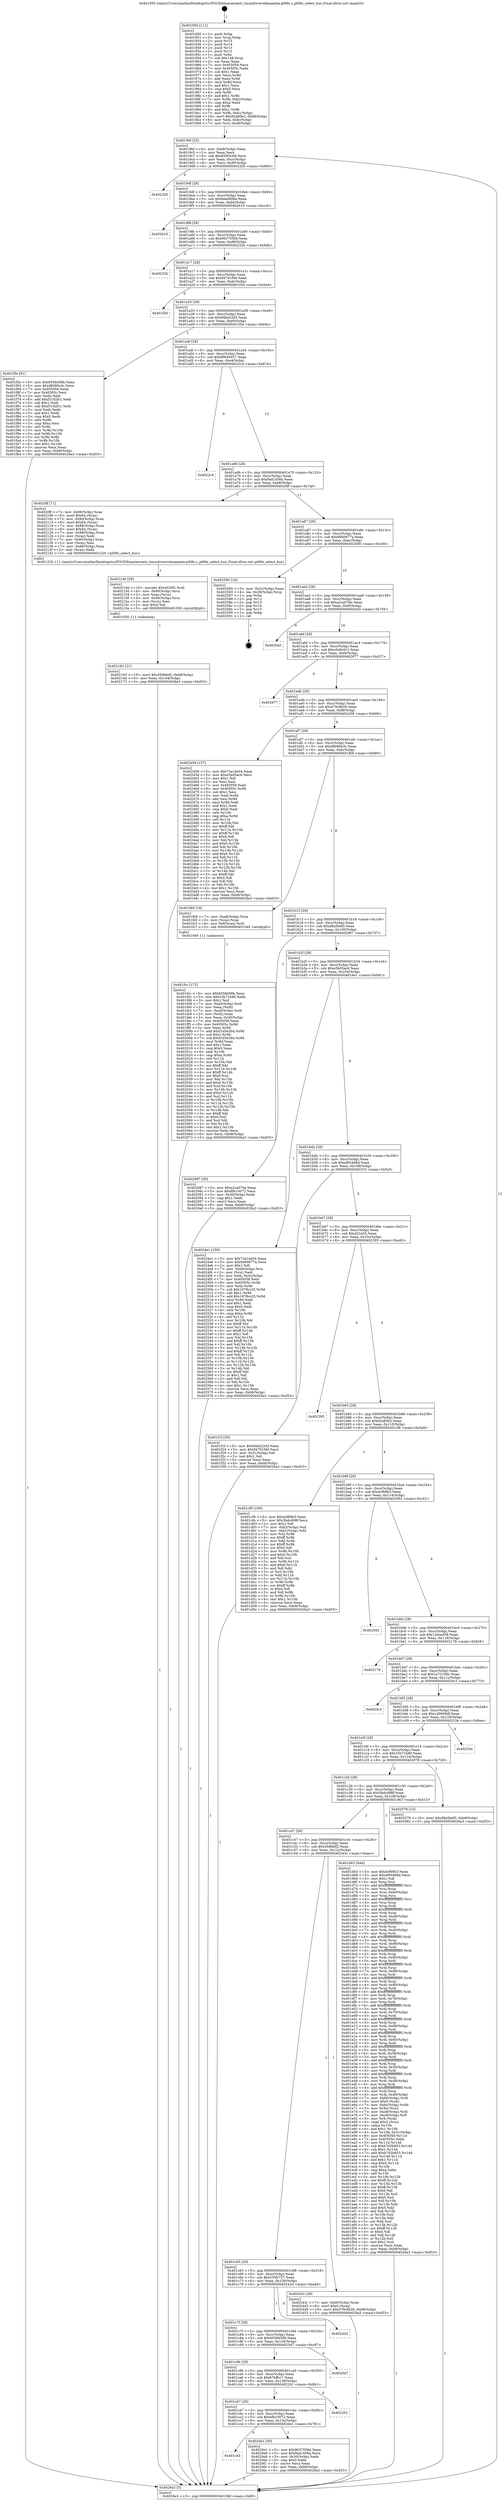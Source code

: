 digraph "0x401950" {
  label = "0x401950 (/mnt/c/Users/mathe/Desktop/tcc/POCII/binaries/extr_linuxdriversdmaamba-pl08x.c_pl08x_select_bus_Final-ollvm.out::main(0))"
  labelloc = "t"
  node[shape=record]

  Entry [label="",width=0.3,height=0.3,shape=circle,fillcolor=black,style=filled]
  "0x4019bf" [label="{
     0x4019bf [32]\l
     | [instrs]\l
     &nbsp;&nbsp;0x4019bf \<+6\>: mov -0xb8(%rbp),%eax\l
     &nbsp;&nbsp;0x4019c5 \<+2\>: mov %eax,%ecx\l
     &nbsp;&nbsp;0x4019c7 \<+6\>: sub $0x829f3c6d,%ecx\l
     &nbsp;&nbsp;0x4019cd \<+6\>: mov %eax,-0xcc(%rbp)\l
     &nbsp;&nbsp;0x4019d3 \<+6\>: mov %ecx,-0xd0(%rbp)\l
     &nbsp;&nbsp;0x4019d9 \<+6\>: je 00000000004022b5 \<main+0x965\>\l
  }"]
  "0x4022b5" [label="{
     0x4022b5\l
  }", style=dashed]
  "0x4019df" [label="{
     0x4019df [28]\l
     | [instrs]\l
     &nbsp;&nbsp;0x4019df \<+5\>: jmp 00000000004019e4 \<main+0x94\>\l
     &nbsp;&nbsp;0x4019e4 \<+6\>: mov -0xcc(%rbp),%eax\l
     &nbsp;&nbsp;0x4019ea \<+5\>: sub $0x8ae6608a,%eax\l
     &nbsp;&nbsp;0x4019ef \<+6\>: mov %eax,-0xd4(%rbp)\l
     &nbsp;&nbsp;0x4019f5 \<+6\>: je 0000000000402610 \<main+0xcc0\>\l
  }"]
  Exit [label="",width=0.3,height=0.3,shape=circle,fillcolor=black,style=filled,peripheries=2]
  "0x402610" [label="{
     0x402610\l
  }", style=dashed]
  "0x4019fb" [label="{
     0x4019fb [28]\l
     | [instrs]\l
     &nbsp;&nbsp;0x4019fb \<+5\>: jmp 0000000000401a00 \<main+0xb0\>\l
     &nbsp;&nbsp;0x401a00 \<+6\>: mov -0xcc(%rbp),%eax\l
     &nbsp;&nbsp;0x401a06 \<+5\>: sub $0x9037058d,%eax\l
     &nbsp;&nbsp;0x401a0b \<+6\>: mov %eax,-0xd8(%rbp)\l
     &nbsp;&nbsp;0x401a11 \<+6\>: je 000000000040232b \<main+0x9db\>\l
  }"]
  "0x402163" [label="{
     0x402163 [21]\l
     | [instrs]\l
     &nbsp;&nbsp;0x402163 \<+10\>: movl $0x45dfdef2,-0xb8(%rbp)\l
     &nbsp;&nbsp;0x40216d \<+6\>: mov %eax,-0x144(%rbp)\l
     &nbsp;&nbsp;0x402173 \<+5\>: jmp 00000000004026a3 \<main+0xd53\>\l
  }"]
  "0x40232b" [label="{
     0x40232b\l
  }", style=dashed]
  "0x401a17" [label="{
     0x401a17 [28]\l
     | [instrs]\l
     &nbsp;&nbsp;0x401a17 \<+5\>: jmp 0000000000401a1c \<main+0xcc\>\l
     &nbsp;&nbsp;0x401a1c \<+6\>: mov -0xcc(%rbp),%eax\l
     &nbsp;&nbsp;0x401a22 \<+5\>: sub $0x94761f46,%eax\l
     &nbsp;&nbsp;0x401a27 \<+6\>: mov %eax,-0xdc(%rbp)\l
     &nbsp;&nbsp;0x401a2d \<+6\>: je 0000000000401f3d \<main+0x5ed\>\l
  }"]
  "0x402146" [label="{
     0x402146 [29]\l
     | [instrs]\l
     &nbsp;&nbsp;0x402146 \<+10\>: movabs $0x4030f2,%rdi\l
     &nbsp;&nbsp;0x402150 \<+4\>: mov -0x80(%rbp),%rcx\l
     &nbsp;&nbsp;0x402154 \<+2\>: mov %eax,(%rcx)\l
     &nbsp;&nbsp;0x402156 \<+4\>: mov -0x80(%rbp),%rcx\l
     &nbsp;&nbsp;0x40215a \<+2\>: mov (%rcx),%esi\l
     &nbsp;&nbsp;0x40215c \<+2\>: mov $0x0,%al\l
     &nbsp;&nbsp;0x40215e \<+5\>: call 0000000000401030 \<printf@plt\>\l
     | [calls]\l
     &nbsp;&nbsp;0x401030 \{1\} (unknown)\l
  }"]
  "0x401f3d" [label="{
     0x401f3d\l
  }", style=dashed]
  "0x401a33" [label="{
     0x401a33 [28]\l
     | [instrs]\l
     &nbsp;&nbsp;0x401a33 \<+5\>: jmp 0000000000401a38 \<main+0xe8\>\l
     &nbsp;&nbsp;0x401a38 \<+6\>: mov -0xcc(%rbp),%eax\l
     &nbsp;&nbsp;0x401a3e \<+5\>: sub $0x94b422d3,%eax\l
     &nbsp;&nbsp;0x401a43 \<+6\>: mov %eax,-0xe0(%rbp)\l
     &nbsp;&nbsp;0x401a49 \<+6\>: je 0000000000401f5e \<main+0x60e\>\l
  }"]
  "0x401cd3" [label="{
     0x401cd3\l
  }", style=dashed]
  "0x401f5e" [label="{
     0x401f5e [91]\l
     | [instrs]\l
     &nbsp;&nbsp;0x401f5e \<+5\>: mov $0x6558d58b,%eax\l
     &nbsp;&nbsp;0x401f63 \<+5\>: mov $0xd8080e3c,%ecx\l
     &nbsp;&nbsp;0x401f68 \<+7\>: mov 0x405058,%edx\l
     &nbsp;&nbsp;0x401f6f \<+7\>: mov 0x40505c,%esi\l
     &nbsp;&nbsp;0x401f76 \<+2\>: mov %edx,%edi\l
     &nbsp;&nbsp;0x401f78 \<+6\>: add $0xf3182fc1,%edi\l
     &nbsp;&nbsp;0x401f7e \<+3\>: sub $0x1,%edi\l
     &nbsp;&nbsp;0x401f81 \<+6\>: sub $0xf3182fc1,%edi\l
     &nbsp;&nbsp;0x401f87 \<+3\>: imul %edi,%edx\l
     &nbsp;&nbsp;0x401f8a \<+3\>: and $0x1,%edx\l
     &nbsp;&nbsp;0x401f8d \<+3\>: cmp $0x0,%edx\l
     &nbsp;&nbsp;0x401f90 \<+4\>: sete %r8b\l
     &nbsp;&nbsp;0x401f94 \<+3\>: cmp $0xa,%esi\l
     &nbsp;&nbsp;0x401f97 \<+4\>: setl %r9b\l
     &nbsp;&nbsp;0x401f9b \<+3\>: mov %r8b,%r10b\l
     &nbsp;&nbsp;0x401f9e \<+3\>: and %r9b,%r10b\l
     &nbsp;&nbsp;0x401fa1 \<+3\>: xor %r9b,%r8b\l
     &nbsp;&nbsp;0x401fa4 \<+3\>: or %r8b,%r10b\l
     &nbsp;&nbsp;0x401fa7 \<+4\>: test $0x1,%r10b\l
     &nbsp;&nbsp;0x401fab \<+3\>: cmovne %ecx,%eax\l
     &nbsp;&nbsp;0x401fae \<+6\>: mov %eax,-0xb8(%rbp)\l
     &nbsp;&nbsp;0x401fb4 \<+5\>: jmp 00000000004026a3 \<main+0xd53\>\l
  }"]
  "0x401a4f" [label="{
     0x401a4f [28]\l
     | [instrs]\l
     &nbsp;&nbsp;0x401a4f \<+5\>: jmp 0000000000401a54 \<main+0x104\>\l
     &nbsp;&nbsp;0x401a54 \<+6\>: mov -0xcc(%rbp),%eax\l
     &nbsp;&nbsp;0x401a5a \<+5\>: sub $0x99846457,%eax\l
     &nbsp;&nbsp;0x401a5f \<+6\>: mov %eax,-0xe4(%rbp)\l
     &nbsp;&nbsp;0x401a65 \<+6\>: je 00000000004022c4 \<main+0x974\>\l
  }"]
  "0x4020e1" [label="{
     0x4020e1 [30]\l
     | [instrs]\l
     &nbsp;&nbsp;0x4020e1 \<+5\>: mov $0x9037058d,%eax\l
     &nbsp;&nbsp;0x4020e6 \<+5\>: mov $0x9ad1456a,%ecx\l
     &nbsp;&nbsp;0x4020eb \<+3\>: mov -0x30(%rbp),%edx\l
     &nbsp;&nbsp;0x4020ee \<+3\>: cmp $0x0,%edx\l
     &nbsp;&nbsp;0x4020f1 \<+3\>: cmove %ecx,%eax\l
     &nbsp;&nbsp;0x4020f4 \<+6\>: mov %eax,-0xb8(%rbp)\l
     &nbsp;&nbsp;0x4020fa \<+5\>: jmp 00000000004026a3 \<main+0xd53\>\l
  }"]
  "0x4022c4" [label="{
     0x4022c4\l
  }", style=dashed]
  "0x401a6b" [label="{
     0x401a6b [28]\l
     | [instrs]\l
     &nbsp;&nbsp;0x401a6b \<+5\>: jmp 0000000000401a70 \<main+0x120\>\l
     &nbsp;&nbsp;0x401a70 \<+6\>: mov -0xcc(%rbp),%eax\l
     &nbsp;&nbsp;0x401a76 \<+5\>: sub $0x9ad1456a,%eax\l
     &nbsp;&nbsp;0x401a7b \<+6\>: mov %eax,-0xe8(%rbp)\l
     &nbsp;&nbsp;0x401a81 \<+6\>: je 00000000004020ff \<main+0x7af\>\l
  }"]
  "0x401cb7" [label="{
     0x401cb7 [28]\l
     | [instrs]\l
     &nbsp;&nbsp;0x401cb7 \<+5\>: jmp 0000000000401cbc \<main+0x36c\>\l
     &nbsp;&nbsp;0x401cbc \<+6\>: mov -0xcc(%rbp),%eax\l
     &nbsp;&nbsp;0x401cc2 \<+5\>: sub $0x6fb10072,%eax\l
     &nbsp;&nbsp;0x401cc7 \<+6\>: mov %eax,-0x13c(%rbp)\l
     &nbsp;&nbsp;0x401ccd \<+6\>: je 00000000004020e1 \<main+0x791\>\l
  }"]
  "0x4020ff" [label="{
     0x4020ff [71]\l
     | [instrs]\l
     &nbsp;&nbsp;0x4020ff \<+7\>: mov -0x98(%rbp),%rax\l
     &nbsp;&nbsp;0x402106 \<+6\>: movl $0x64,(%rax)\l
     &nbsp;&nbsp;0x40210c \<+7\>: mov -0x90(%rbp),%rax\l
     &nbsp;&nbsp;0x402113 \<+6\>: movl $0x64,(%rax)\l
     &nbsp;&nbsp;0x402119 \<+7\>: mov -0x88(%rbp),%rax\l
     &nbsp;&nbsp;0x402120 \<+6\>: movl $0x64,(%rax)\l
     &nbsp;&nbsp;0x402126 \<+7\>: mov -0x98(%rbp),%rax\l
     &nbsp;&nbsp;0x40212d \<+2\>: mov (%rax),%edi\l
     &nbsp;&nbsp;0x40212f \<+7\>: mov -0x90(%rbp),%rax\l
     &nbsp;&nbsp;0x402136 \<+2\>: mov (%rax),%esi\l
     &nbsp;&nbsp;0x402138 \<+7\>: mov -0x88(%rbp),%rax\l
     &nbsp;&nbsp;0x40213f \<+2\>: mov (%rax),%edx\l
     &nbsp;&nbsp;0x402141 \<+5\>: call 0000000000401220 \<pl08x_select_bus\>\l
     | [calls]\l
     &nbsp;&nbsp;0x401220 \{1\} (/mnt/c/Users/mathe/Desktop/tcc/POCII/binaries/extr_linuxdriversdmaamba-pl08x.c_pl08x_select_bus_Final-ollvm.out::pl08x_select_bus)\l
  }"]
  "0x401a87" [label="{
     0x401a87 [28]\l
     | [instrs]\l
     &nbsp;&nbsp;0x401a87 \<+5\>: jmp 0000000000401a8c \<main+0x13c\>\l
     &nbsp;&nbsp;0x401a8c \<+6\>: mov -0xcc(%rbp),%eax\l
     &nbsp;&nbsp;0x401a92 \<+5\>: sub $0x9d60677a,%eax\l
     &nbsp;&nbsp;0x401a97 \<+6\>: mov %eax,-0xec(%rbp)\l
     &nbsp;&nbsp;0x401a9d \<+6\>: je 0000000000402580 \<main+0xc30\>\l
  }"]
  "0x402201" [label="{
     0x402201\l
  }", style=dashed]
  "0x402580" [label="{
     0x402580 [18]\l
     | [instrs]\l
     &nbsp;&nbsp;0x402580 \<+3\>: mov -0x2c(%rbp),%eax\l
     &nbsp;&nbsp;0x402583 \<+4\>: lea -0x28(%rbp),%rsp\l
     &nbsp;&nbsp;0x402587 \<+1\>: pop %rbx\l
     &nbsp;&nbsp;0x402588 \<+2\>: pop %r12\l
     &nbsp;&nbsp;0x40258a \<+2\>: pop %r13\l
     &nbsp;&nbsp;0x40258c \<+2\>: pop %r14\l
     &nbsp;&nbsp;0x40258e \<+2\>: pop %r15\l
     &nbsp;&nbsp;0x402590 \<+1\>: pop %rbp\l
     &nbsp;&nbsp;0x402591 \<+1\>: ret\l
  }"]
  "0x401aa3" [label="{
     0x401aa3 [28]\l
     | [instrs]\l
     &nbsp;&nbsp;0x401aa3 \<+5\>: jmp 0000000000401aa8 \<main+0x158\>\l
     &nbsp;&nbsp;0x401aa8 \<+6\>: mov -0xcc(%rbp),%eax\l
     &nbsp;&nbsp;0x401aae \<+5\>: sub $0xa2ca076e,%eax\l
     &nbsp;&nbsp;0x401ab3 \<+6\>: mov %eax,-0xf0(%rbp)\l
     &nbsp;&nbsp;0x401ab9 \<+6\>: je 00000000004020a5 \<main+0x755\>\l
  }"]
  "0x401c9b" [label="{
     0x401c9b [28]\l
     | [instrs]\l
     &nbsp;&nbsp;0x401c9b \<+5\>: jmp 0000000000401ca0 \<main+0x350\>\l
     &nbsp;&nbsp;0x401ca0 \<+6\>: mov -0xcc(%rbp),%eax\l
     &nbsp;&nbsp;0x401ca6 \<+5\>: sub $0x67bffcc7,%eax\l
     &nbsp;&nbsp;0x401cab \<+6\>: mov %eax,-0x138(%rbp)\l
     &nbsp;&nbsp;0x401cb1 \<+6\>: je 0000000000402201 \<main+0x8b1\>\l
  }"]
  "0x4020a5" [label="{
     0x4020a5\l
  }", style=dashed]
  "0x401abf" [label="{
     0x401abf [28]\l
     | [instrs]\l
     &nbsp;&nbsp;0x401abf \<+5\>: jmp 0000000000401ac4 \<main+0x174\>\l
     &nbsp;&nbsp;0x401ac4 \<+6\>: mov -0xcc(%rbp),%eax\l
     &nbsp;&nbsp;0x401aca \<+5\>: sub $0xc0a9c0c1,%eax\l
     &nbsp;&nbsp;0x401acf \<+6\>: mov %eax,-0xf4(%rbp)\l
     &nbsp;&nbsp;0x401ad5 \<+6\>: je 0000000000402677 \<main+0xd27\>\l
  }"]
  "0x4025d7" [label="{
     0x4025d7\l
  }", style=dashed]
  "0x402677" [label="{
     0x402677\l
  }", style=dashed]
  "0x401adb" [label="{
     0x401adb [28]\l
     | [instrs]\l
     &nbsp;&nbsp;0x401adb \<+5\>: jmp 0000000000401ae0 \<main+0x190\>\l
     &nbsp;&nbsp;0x401ae0 \<+6\>: mov -0xcc(%rbp),%eax\l
     &nbsp;&nbsp;0x401ae6 \<+5\>: sub $0xd79c8b26,%eax\l
     &nbsp;&nbsp;0x401aeb \<+6\>: mov %eax,-0xf8(%rbp)\l
     &nbsp;&nbsp;0x401af1 \<+6\>: je 0000000000402458 \<main+0xb08\>\l
  }"]
  "0x401c7f" [label="{
     0x401c7f [28]\l
     | [instrs]\l
     &nbsp;&nbsp;0x401c7f \<+5\>: jmp 0000000000401c84 \<main+0x334\>\l
     &nbsp;&nbsp;0x401c84 \<+6\>: mov -0xcc(%rbp),%eax\l
     &nbsp;&nbsp;0x401c8a \<+5\>: sub $0x6558d58b,%eax\l
     &nbsp;&nbsp;0x401c8f \<+6\>: mov %eax,-0x134(%rbp)\l
     &nbsp;&nbsp;0x401c95 \<+6\>: je 00000000004025d7 \<main+0xc87\>\l
  }"]
  "0x402458" [label="{
     0x402458 [137]\l
     | [instrs]\l
     &nbsp;&nbsp;0x402458 \<+5\>: mov $0x73a1de54,%eax\l
     &nbsp;&nbsp;0x40245d \<+5\>: mov $0xe5b05ac6,%ecx\l
     &nbsp;&nbsp;0x402462 \<+2\>: mov $0x1,%dl\l
     &nbsp;&nbsp;0x402464 \<+2\>: xor %esi,%esi\l
     &nbsp;&nbsp;0x402466 \<+7\>: mov 0x405058,%edi\l
     &nbsp;&nbsp;0x40246d \<+8\>: mov 0x40505c,%r8d\l
     &nbsp;&nbsp;0x402475 \<+3\>: sub $0x1,%esi\l
     &nbsp;&nbsp;0x402478 \<+3\>: mov %edi,%r9d\l
     &nbsp;&nbsp;0x40247b \<+3\>: add %esi,%r9d\l
     &nbsp;&nbsp;0x40247e \<+4\>: imul %r9d,%edi\l
     &nbsp;&nbsp;0x402482 \<+3\>: and $0x1,%edi\l
     &nbsp;&nbsp;0x402485 \<+3\>: cmp $0x0,%edi\l
     &nbsp;&nbsp;0x402488 \<+4\>: sete %r10b\l
     &nbsp;&nbsp;0x40248c \<+4\>: cmp $0xa,%r8d\l
     &nbsp;&nbsp;0x402490 \<+4\>: setl %r11b\l
     &nbsp;&nbsp;0x402494 \<+3\>: mov %r10b,%bl\l
     &nbsp;&nbsp;0x402497 \<+3\>: xor $0xff,%bl\l
     &nbsp;&nbsp;0x40249a \<+3\>: mov %r11b,%r14b\l
     &nbsp;&nbsp;0x40249d \<+4\>: xor $0xff,%r14b\l
     &nbsp;&nbsp;0x4024a1 \<+3\>: xor $0x0,%dl\l
     &nbsp;&nbsp;0x4024a4 \<+3\>: mov %bl,%r15b\l
     &nbsp;&nbsp;0x4024a7 \<+4\>: and $0x0,%r15b\l
     &nbsp;&nbsp;0x4024ab \<+3\>: and %dl,%r10b\l
     &nbsp;&nbsp;0x4024ae \<+3\>: mov %r14b,%r12b\l
     &nbsp;&nbsp;0x4024b1 \<+4\>: and $0x0,%r12b\l
     &nbsp;&nbsp;0x4024b5 \<+3\>: and %dl,%r11b\l
     &nbsp;&nbsp;0x4024b8 \<+3\>: or %r10b,%r15b\l
     &nbsp;&nbsp;0x4024bb \<+3\>: or %r11b,%r12b\l
     &nbsp;&nbsp;0x4024be \<+3\>: xor %r12b,%r15b\l
     &nbsp;&nbsp;0x4024c1 \<+3\>: or %r14b,%bl\l
     &nbsp;&nbsp;0x4024c4 \<+3\>: xor $0xff,%bl\l
     &nbsp;&nbsp;0x4024c7 \<+3\>: or $0x0,%dl\l
     &nbsp;&nbsp;0x4024ca \<+2\>: and %dl,%bl\l
     &nbsp;&nbsp;0x4024cc \<+3\>: or %bl,%r15b\l
     &nbsp;&nbsp;0x4024cf \<+4\>: test $0x1,%r15b\l
     &nbsp;&nbsp;0x4024d3 \<+3\>: cmovne %ecx,%eax\l
     &nbsp;&nbsp;0x4024d6 \<+6\>: mov %eax,-0xb8(%rbp)\l
     &nbsp;&nbsp;0x4024dc \<+5\>: jmp 00000000004026a3 \<main+0xd53\>\l
  }"]
  "0x401af7" [label="{
     0x401af7 [28]\l
     | [instrs]\l
     &nbsp;&nbsp;0x401af7 \<+5\>: jmp 0000000000401afc \<main+0x1ac\>\l
     &nbsp;&nbsp;0x401afc \<+6\>: mov -0xcc(%rbp),%eax\l
     &nbsp;&nbsp;0x401b02 \<+5\>: sub $0xd8080e3c,%eax\l
     &nbsp;&nbsp;0x401b07 \<+6\>: mov %eax,-0xfc(%rbp)\l
     &nbsp;&nbsp;0x401b0d \<+6\>: je 0000000000401fb9 \<main+0x669\>\l
  }"]
  "0x40242d" [label="{
     0x40242d\l
  }", style=dashed]
  "0x401fb9" [label="{
     0x401fb9 [19]\l
     | [instrs]\l
     &nbsp;&nbsp;0x401fb9 \<+7\>: mov -0xa8(%rbp),%rax\l
     &nbsp;&nbsp;0x401fc0 \<+3\>: mov (%rax),%rax\l
     &nbsp;&nbsp;0x401fc3 \<+4\>: mov 0x8(%rax),%rdi\l
     &nbsp;&nbsp;0x401fc7 \<+5\>: call 0000000000401040 \<atoi@plt\>\l
     | [calls]\l
     &nbsp;&nbsp;0x401040 \{1\} (unknown)\l
  }"]
  "0x401b13" [label="{
     0x401b13 [28]\l
     | [instrs]\l
     &nbsp;&nbsp;0x401b13 \<+5\>: jmp 0000000000401b18 \<main+0x1c8\>\l
     &nbsp;&nbsp;0x401b18 \<+6\>: mov -0xcc(%rbp),%eax\l
     &nbsp;&nbsp;0x401b1e \<+5\>: sub $0xd8a5bef3,%eax\l
     &nbsp;&nbsp;0x401b23 \<+6\>: mov %eax,-0x100(%rbp)\l
     &nbsp;&nbsp;0x401b29 \<+6\>: je 0000000000402087 \<main+0x737\>\l
  }"]
  "0x401c63" [label="{
     0x401c63 [28]\l
     | [instrs]\l
     &nbsp;&nbsp;0x401c63 \<+5\>: jmp 0000000000401c68 \<main+0x318\>\l
     &nbsp;&nbsp;0x401c68 \<+6\>: mov -0xcc(%rbp),%eax\l
     &nbsp;&nbsp;0x401c6e \<+5\>: sub $0x535fc727,%eax\l
     &nbsp;&nbsp;0x401c73 \<+6\>: mov %eax,-0x130(%rbp)\l
     &nbsp;&nbsp;0x401c79 \<+6\>: je 000000000040242d \<main+0xadd\>\l
  }"]
  "0x402087" [label="{
     0x402087 [30]\l
     | [instrs]\l
     &nbsp;&nbsp;0x402087 \<+5\>: mov $0xa2ca076e,%eax\l
     &nbsp;&nbsp;0x40208c \<+5\>: mov $0x6fb10072,%ecx\l
     &nbsp;&nbsp;0x402091 \<+3\>: mov -0x30(%rbp),%edx\l
     &nbsp;&nbsp;0x402094 \<+3\>: cmp $0x1,%edx\l
     &nbsp;&nbsp;0x402097 \<+3\>: cmovl %ecx,%eax\l
     &nbsp;&nbsp;0x40209a \<+6\>: mov %eax,-0xb8(%rbp)\l
     &nbsp;&nbsp;0x4020a0 \<+5\>: jmp 00000000004026a3 \<main+0xd53\>\l
  }"]
  "0x401b2f" [label="{
     0x401b2f [28]\l
     | [instrs]\l
     &nbsp;&nbsp;0x401b2f \<+5\>: jmp 0000000000401b34 \<main+0x1e4\>\l
     &nbsp;&nbsp;0x401b34 \<+6\>: mov -0xcc(%rbp),%eax\l
     &nbsp;&nbsp;0x401b3a \<+5\>: sub $0xe5b05ac6,%eax\l
     &nbsp;&nbsp;0x401b3f \<+6\>: mov %eax,-0x104(%rbp)\l
     &nbsp;&nbsp;0x401b45 \<+6\>: je 00000000004024e1 \<main+0xb91\>\l
  }"]
  "0x40243c" [label="{
     0x40243c [28]\l
     | [instrs]\l
     &nbsp;&nbsp;0x40243c \<+7\>: mov -0xb0(%rbp),%rax\l
     &nbsp;&nbsp;0x402443 \<+6\>: movl $0x0,(%rax)\l
     &nbsp;&nbsp;0x402449 \<+10\>: movl $0xd79c8b26,-0xb8(%rbp)\l
     &nbsp;&nbsp;0x402453 \<+5\>: jmp 00000000004026a3 \<main+0xd53\>\l
  }"]
  "0x4024e1" [label="{
     0x4024e1 [159]\l
     | [instrs]\l
     &nbsp;&nbsp;0x4024e1 \<+5\>: mov $0x73a1de54,%eax\l
     &nbsp;&nbsp;0x4024e6 \<+5\>: mov $0x9d60677a,%ecx\l
     &nbsp;&nbsp;0x4024eb \<+2\>: mov $0x1,%dl\l
     &nbsp;&nbsp;0x4024ed \<+7\>: mov -0xb0(%rbp),%rsi\l
     &nbsp;&nbsp;0x4024f4 \<+2\>: mov (%rsi),%edi\l
     &nbsp;&nbsp;0x4024f6 \<+3\>: mov %edi,-0x2c(%rbp)\l
     &nbsp;&nbsp;0x4024f9 \<+7\>: mov 0x405058,%edi\l
     &nbsp;&nbsp;0x402500 \<+8\>: mov 0x40505c,%r8d\l
     &nbsp;&nbsp;0x402508 \<+3\>: mov %edi,%r9d\l
     &nbsp;&nbsp;0x40250b \<+7\>: sub $0x1978cc25,%r9d\l
     &nbsp;&nbsp;0x402512 \<+4\>: sub $0x1,%r9d\l
     &nbsp;&nbsp;0x402516 \<+7\>: add $0x1978cc25,%r9d\l
     &nbsp;&nbsp;0x40251d \<+4\>: imul %r9d,%edi\l
     &nbsp;&nbsp;0x402521 \<+3\>: and $0x1,%edi\l
     &nbsp;&nbsp;0x402524 \<+3\>: cmp $0x0,%edi\l
     &nbsp;&nbsp;0x402527 \<+4\>: sete %r10b\l
     &nbsp;&nbsp;0x40252b \<+4\>: cmp $0xa,%r8d\l
     &nbsp;&nbsp;0x40252f \<+4\>: setl %r11b\l
     &nbsp;&nbsp;0x402533 \<+3\>: mov %r10b,%bl\l
     &nbsp;&nbsp;0x402536 \<+3\>: xor $0xff,%bl\l
     &nbsp;&nbsp;0x402539 \<+3\>: mov %r11b,%r14b\l
     &nbsp;&nbsp;0x40253c \<+4\>: xor $0xff,%r14b\l
     &nbsp;&nbsp;0x402540 \<+3\>: xor $0x1,%dl\l
     &nbsp;&nbsp;0x402543 \<+3\>: mov %bl,%r15b\l
     &nbsp;&nbsp;0x402546 \<+4\>: and $0xff,%r15b\l
     &nbsp;&nbsp;0x40254a \<+3\>: and %dl,%r10b\l
     &nbsp;&nbsp;0x40254d \<+3\>: mov %r14b,%r12b\l
     &nbsp;&nbsp;0x402550 \<+4\>: and $0xff,%r12b\l
     &nbsp;&nbsp;0x402554 \<+3\>: and %dl,%r11b\l
     &nbsp;&nbsp;0x402557 \<+3\>: or %r10b,%r15b\l
     &nbsp;&nbsp;0x40255a \<+3\>: or %r11b,%r12b\l
     &nbsp;&nbsp;0x40255d \<+3\>: xor %r12b,%r15b\l
     &nbsp;&nbsp;0x402560 \<+3\>: or %r14b,%bl\l
     &nbsp;&nbsp;0x402563 \<+3\>: xor $0xff,%bl\l
     &nbsp;&nbsp;0x402566 \<+3\>: or $0x1,%dl\l
     &nbsp;&nbsp;0x402569 \<+2\>: and %dl,%bl\l
     &nbsp;&nbsp;0x40256b \<+3\>: or %bl,%r15b\l
     &nbsp;&nbsp;0x40256e \<+4\>: test $0x1,%r15b\l
     &nbsp;&nbsp;0x402572 \<+3\>: cmovne %ecx,%eax\l
     &nbsp;&nbsp;0x402575 \<+6\>: mov %eax,-0xb8(%rbp)\l
     &nbsp;&nbsp;0x40257b \<+5\>: jmp 00000000004026a3 \<main+0xd53\>\l
  }"]
  "0x401b4b" [label="{
     0x401b4b [28]\l
     | [instrs]\l
     &nbsp;&nbsp;0x401b4b \<+5\>: jmp 0000000000401b50 \<main+0x200\>\l
     &nbsp;&nbsp;0x401b50 \<+6\>: mov -0xcc(%rbp),%eax\l
     &nbsp;&nbsp;0x401b56 \<+5\>: sub $0xef00468d,%eax\l
     &nbsp;&nbsp;0x401b5b \<+6\>: mov %eax,-0x108(%rbp)\l
     &nbsp;&nbsp;0x401b61 \<+6\>: je 0000000000401f1f \<main+0x5cf\>\l
  }"]
  "0x401fcc" [label="{
     0x401fcc [172]\l
     | [instrs]\l
     &nbsp;&nbsp;0x401fcc \<+5\>: mov $0x6558d58b,%ecx\l
     &nbsp;&nbsp;0x401fd1 \<+5\>: mov $0x33b71b90,%edx\l
     &nbsp;&nbsp;0x401fd6 \<+3\>: mov $0x1,%sil\l
     &nbsp;&nbsp;0x401fd9 \<+7\>: mov -0xa0(%rbp),%rdi\l
     &nbsp;&nbsp;0x401fe0 \<+2\>: mov %eax,(%rdi)\l
     &nbsp;&nbsp;0x401fe2 \<+7\>: mov -0xa0(%rbp),%rdi\l
     &nbsp;&nbsp;0x401fe9 \<+2\>: mov (%rdi),%eax\l
     &nbsp;&nbsp;0x401feb \<+3\>: mov %eax,-0x30(%rbp)\l
     &nbsp;&nbsp;0x401fee \<+7\>: mov 0x405058,%eax\l
     &nbsp;&nbsp;0x401ff5 \<+8\>: mov 0x40505c,%r8d\l
     &nbsp;&nbsp;0x401ffd \<+3\>: mov %eax,%r9d\l
     &nbsp;&nbsp;0x402000 \<+7\>: add $0xf1d5e26d,%r9d\l
     &nbsp;&nbsp;0x402007 \<+4\>: sub $0x1,%r9d\l
     &nbsp;&nbsp;0x40200b \<+7\>: sub $0xf1d5e26d,%r9d\l
     &nbsp;&nbsp;0x402012 \<+4\>: imul %r9d,%eax\l
     &nbsp;&nbsp;0x402016 \<+3\>: and $0x1,%eax\l
     &nbsp;&nbsp;0x402019 \<+3\>: cmp $0x0,%eax\l
     &nbsp;&nbsp;0x40201c \<+4\>: sete %r10b\l
     &nbsp;&nbsp;0x402020 \<+4\>: cmp $0xa,%r8d\l
     &nbsp;&nbsp;0x402024 \<+4\>: setl %r11b\l
     &nbsp;&nbsp;0x402028 \<+3\>: mov %r10b,%bl\l
     &nbsp;&nbsp;0x40202b \<+3\>: xor $0xff,%bl\l
     &nbsp;&nbsp;0x40202e \<+3\>: mov %r11b,%r14b\l
     &nbsp;&nbsp;0x402031 \<+4\>: xor $0xff,%r14b\l
     &nbsp;&nbsp;0x402035 \<+4\>: xor $0x0,%sil\l
     &nbsp;&nbsp;0x402039 \<+3\>: mov %bl,%r15b\l
     &nbsp;&nbsp;0x40203c \<+4\>: and $0x0,%r15b\l
     &nbsp;&nbsp;0x402040 \<+3\>: and %sil,%r10b\l
     &nbsp;&nbsp;0x402043 \<+3\>: mov %r14b,%r12b\l
     &nbsp;&nbsp;0x402046 \<+4\>: and $0x0,%r12b\l
     &nbsp;&nbsp;0x40204a \<+3\>: and %sil,%r11b\l
     &nbsp;&nbsp;0x40204d \<+3\>: or %r10b,%r15b\l
     &nbsp;&nbsp;0x402050 \<+3\>: or %r11b,%r12b\l
     &nbsp;&nbsp;0x402053 \<+3\>: xor %r12b,%r15b\l
     &nbsp;&nbsp;0x402056 \<+3\>: or %r14b,%bl\l
     &nbsp;&nbsp;0x402059 \<+3\>: xor $0xff,%bl\l
     &nbsp;&nbsp;0x40205c \<+4\>: or $0x0,%sil\l
     &nbsp;&nbsp;0x402060 \<+3\>: and %sil,%bl\l
     &nbsp;&nbsp;0x402063 \<+3\>: or %bl,%r15b\l
     &nbsp;&nbsp;0x402066 \<+4\>: test $0x1,%r15b\l
     &nbsp;&nbsp;0x40206a \<+3\>: cmovne %edx,%ecx\l
     &nbsp;&nbsp;0x40206d \<+6\>: mov %ecx,-0xb8(%rbp)\l
     &nbsp;&nbsp;0x402073 \<+5\>: jmp 00000000004026a3 \<main+0xd53\>\l
  }"]
  "0x401f1f" [label="{
     0x401f1f [30]\l
     | [instrs]\l
     &nbsp;&nbsp;0x401f1f \<+5\>: mov $0x94b422d3,%eax\l
     &nbsp;&nbsp;0x401f24 \<+5\>: mov $0x94761f46,%ecx\l
     &nbsp;&nbsp;0x401f29 \<+3\>: mov -0x31(%rbp),%dl\l
     &nbsp;&nbsp;0x401f2c \<+3\>: test $0x1,%dl\l
     &nbsp;&nbsp;0x401f2f \<+3\>: cmovne %ecx,%eax\l
     &nbsp;&nbsp;0x401f32 \<+6\>: mov %eax,-0xb8(%rbp)\l
     &nbsp;&nbsp;0x401f38 \<+5\>: jmp 00000000004026a3 \<main+0xd53\>\l
  }"]
  "0x401b67" [label="{
     0x401b67 [28]\l
     | [instrs]\l
     &nbsp;&nbsp;0x401b67 \<+5\>: jmp 0000000000401b6c \<main+0x21c\>\l
     &nbsp;&nbsp;0x401b6c \<+6\>: mov -0xcc(%rbp),%eax\l
     &nbsp;&nbsp;0x401b72 \<+5\>: sub $0x422a52,%eax\l
     &nbsp;&nbsp;0x401b77 \<+6\>: mov %eax,-0x10c(%rbp)\l
     &nbsp;&nbsp;0x401b7d \<+6\>: je 0000000000402395 \<main+0xa45\>\l
  }"]
  "0x401c47" [label="{
     0x401c47 [28]\l
     | [instrs]\l
     &nbsp;&nbsp;0x401c47 \<+5\>: jmp 0000000000401c4c \<main+0x2fc\>\l
     &nbsp;&nbsp;0x401c4c \<+6\>: mov -0xcc(%rbp),%eax\l
     &nbsp;&nbsp;0x401c52 \<+5\>: sub $0x45dfdef2,%eax\l
     &nbsp;&nbsp;0x401c57 \<+6\>: mov %eax,-0x12c(%rbp)\l
     &nbsp;&nbsp;0x401c5d \<+6\>: je 000000000040243c \<main+0xaec\>\l
  }"]
  "0x402395" [label="{
     0x402395\l
  }", style=dashed]
  "0x401b83" [label="{
     0x401b83 [28]\l
     | [instrs]\l
     &nbsp;&nbsp;0x401b83 \<+5\>: jmp 0000000000401b88 \<main+0x238\>\l
     &nbsp;&nbsp;0x401b88 \<+6\>: mov -0xcc(%rbp),%eax\l
     &nbsp;&nbsp;0x401b8e \<+5\>: sub $0x92a85b2,%eax\l
     &nbsp;&nbsp;0x401b93 \<+6\>: mov %eax,-0x110(%rbp)\l
     &nbsp;&nbsp;0x401b99 \<+6\>: je 0000000000401cf9 \<main+0x3a9\>\l
  }"]
  "0x401d63" [label="{
     0x401d63 [444]\l
     | [instrs]\l
     &nbsp;&nbsp;0x401d63 \<+5\>: mov $0xdcf69b3,%eax\l
     &nbsp;&nbsp;0x401d68 \<+5\>: mov $0xef00468d,%ecx\l
     &nbsp;&nbsp;0x401d6d \<+2\>: mov $0x1,%dl\l
     &nbsp;&nbsp;0x401d6f \<+3\>: mov %rsp,%rsi\l
     &nbsp;&nbsp;0x401d72 \<+4\>: add $0xfffffffffffffff0,%rsi\l
     &nbsp;&nbsp;0x401d76 \<+3\>: mov %rsi,%rsp\l
     &nbsp;&nbsp;0x401d79 \<+7\>: mov %rsi,-0xb0(%rbp)\l
     &nbsp;&nbsp;0x401d80 \<+3\>: mov %rsp,%rsi\l
     &nbsp;&nbsp;0x401d83 \<+4\>: add $0xfffffffffffffff0,%rsi\l
     &nbsp;&nbsp;0x401d87 \<+3\>: mov %rsi,%rsp\l
     &nbsp;&nbsp;0x401d8a \<+3\>: mov %rsp,%rdi\l
     &nbsp;&nbsp;0x401d8d \<+4\>: add $0xfffffffffffffff0,%rdi\l
     &nbsp;&nbsp;0x401d91 \<+3\>: mov %rdi,%rsp\l
     &nbsp;&nbsp;0x401d94 \<+7\>: mov %rdi,-0xa8(%rbp)\l
     &nbsp;&nbsp;0x401d9b \<+3\>: mov %rsp,%rdi\l
     &nbsp;&nbsp;0x401d9e \<+4\>: add $0xfffffffffffffff0,%rdi\l
     &nbsp;&nbsp;0x401da2 \<+3\>: mov %rdi,%rsp\l
     &nbsp;&nbsp;0x401da5 \<+7\>: mov %rdi,-0xa0(%rbp)\l
     &nbsp;&nbsp;0x401dac \<+3\>: mov %rsp,%rdi\l
     &nbsp;&nbsp;0x401daf \<+4\>: add $0xfffffffffffffff0,%rdi\l
     &nbsp;&nbsp;0x401db3 \<+3\>: mov %rdi,%rsp\l
     &nbsp;&nbsp;0x401db6 \<+7\>: mov %rdi,-0x98(%rbp)\l
     &nbsp;&nbsp;0x401dbd \<+3\>: mov %rsp,%rdi\l
     &nbsp;&nbsp;0x401dc0 \<+4\>: add $0xfffffffffffffff0,%rdi\l
     &nbsp;&nbsp;0x401dc4 \<+3\>: mov %rdi,%rsp\l
     &nbsp;&nbsp;0x401dc7 \<+7\>: mov %rdi,-0x90(%rbp)\l
     &nbsp;&nbsp;0x401dce \<+3\>: mov %rsp,%rdi\l
     &nbsp;&nbsp;0x401dd1 \<+4\>: add $0xfffffffffffffff0,%rdi\l
     &nbsp;&nbsp;0x401dd5 \<+3\>: mov %rdi,%rsp\l
     &nbsp;&nbsp;0x401dd8 \<+7\>: mov %rdi,-0x88(%rbp)\l
     &nbsp;&nbsp;0x401ddf \<+3\>: mov %rsp,%rdi\l
     &nbsp;&nbsp;0x401de2 \<+4\>: add $0xfffffffffffffff0,%rdi\l
     &nbsp;&nbsp;0x401de6 \<+3\>: mov %rdi,%rsp\l
     &nbsp;&nbsp;0x401de9 \<+4\>: mov %rdi,-0x80(%rbp)\l
     &nbsp;&nbsp;0x401ded \<+3\>: mov %rsp,%rdi\l
     &nbsp;&nbsp;0x401df0 \<+4\>: add $0xfffffffffffffff0,%rdi\l
     &nbsp;&nbsp;0x401df4 \<+3\>: mov %rdi,%rsp\l
     &nbsp;&nbsp;0x401df7 \<+4\>: mov %rdi,-0x78(%rbp)\l
     &nbsp;&nbsp;0x401dfb \<+3\>: mov %rsp,%rdi\l
     &nbsp;&nbsp;0x401dfe \<+4\>: add $0xfffffffffffffff0,%rdi\l
     &nbsp;&nbsp;0x401e02 \<+3\>: mov %rdi,%rsp\l
     &nbsp;&nbsp;0x401e05 \<+4\>: mov %rdi,-0x70(%rbp)\l
     &nbsp;&nbsp;0x401e09 \<+3\>: mov %rsp,%rdi\l
     &nbsp;&nbsp;0x401e0c \<+4\>: add $0xfffffffffffffff0,%rdi\l
     &nbsp;&nbsp;0x401e10 \<+3\>: mov %rdi,%rsp\l
     &nbsp;&nbsp;0x401e13 \<+4\>: mov %rdi,-0x68(%rbp)\l
     &nbsp;&nbsp;0x401e17 \<+3\>: mov %rsp,%rdi\l
     &nbsp;&nbsp;0x401e1a \<+4\>: add $0xfffffffffffffff0,%rdi\l
     &nbsp;&nbsp;0x401e1e \<+3\>: mov %rdi,%rsp\l
     &nbsp;&nbsp;0x401e21 \<+4\>: mov %rdi,-0x60(%rbp)\l
     &nbsp;&nbsp;0x401e25 \<+3\>: mov %rsp,%rdi\l
     &nbsp;&nbsp;0x401e28 \<+4\>: add $0xfffffffffffffff0,%rdi\l
     &nbsp;&nbsp;0x401e2c \<+3\>: mov %rdi,%rsp\l
     &nbsp;&nbsp;0x401e2f \<+4\>: mov %rdi,-0x58(%rbp)\l
     &nbsp;&nbsp;0x401e33 \<+3\>: mov %rsp,%rdi\l
     &nbsp;&nbsp;0x401e36 \<+4\>: add $0xfffffffffffffff0,%rdi\l
     &nbsp;&nbsp;0x401e3a \<+3\>: mov %rdi,%rsp\l
     &nbsp;&nbsp;0x401e3d \<+4\>: mov %rdi,-0x50(%rbp)\l
     &nbsp;&nbsp;0x401e41 \<+3\>: mov %rsp,%rdi\l
     &nbsp;&nbsp;0x401e44 \<+4\>: add $0xfffffffffffffff0,%rdi\l
     &nbsp;&nbsp;0x401e48 \<+3\>: mov %rdi,%rsp\l
     &nbsp;&nbsp;0x401e4b \<+4\>: mov %rdi,-0x48(%rbp)\l
     &nbsp;&nbsp;0x401e4f \<+3\>: mov %rsp,%rdi\l
     &nbsp;&nbsp;0x401e52 \<+4\>: add $0xfffffffffffffff0,%rdi\l
     &nbsp;&nbsp;0x401e56 \<+3\>: mov %rdi,%rsp\l
     &nbsp;&nbsp;0x401e59 \<+4\>: mov %rdi,-0x40(%rbp)\l
     &nbsp;&nbsp;0x401e5d \<+7\>: mov -0xb0(%rbp),%rdi\l
     &nbsp;&nbsp;0x401e64 \<+6\>: movl $0x0,(%rdi)\l
     &nbsp;&nbsp;0x401e6a \<+7\>: mov -0xbc(%rbp),%r8d\l
     &nbsp;&nbsp;0x401e71 \<+3\>: mov %r8d,(%rsi)\l
     &nbsp;&nbsp;0x401e74 \<+7\>: mov -0xa8(%rbp),%rdi\l
     &nbsp;&nbsp;0x401e7b \<+7\>: mov -0xc8(%rbp),%r9\l
     &nbsp;&nbsp;0x401e82 \<+3\>: mov %r9,(%rdi)\l
     &nbsp;&nbsp;0x401e85 \<+3\>: cmpl $0x2,(%rsi)\l
     &nbsp;&nbsp;0x401e88 \<+4\>: setne %r10b\l
     &nbsp;&nbsp;0x401e8c \<+4\>: and $0x1,%r10b\l
     &nbsp;&nbsp;0x401e90 \<+4\>: mov %r10b,-0x31(%rbp)\l
     &nbsp;&nbsp;0x401e94 \<+8\>: mov 0x405058,%r11d\l
     &nbsp;&nbsp;0x401e9c \<+7\>: mov 0x40505c,%ebx\l
     &nbsp;&nbsp;0x401ea3 \<+3\>: mov %r11d,%r14d\l
     &nbsp;&nbsp;0x401ea6 \<+7\>: sub $0xb7d3b853,%r14d\l
     &nbsp;&nbsp;0x401ead \<+4\>: sub $0x1,%r14d\l
     &nbsp;&nbsp;0x401eb1 \<+7\>: add $0xb7d3b853,%r14d\l
     &nbsp;&nbsp;0x401eb8 \<+4\>: imul %r14d,%r11d\l
     &nbsp;&nbsp;0x401ebc \<+4\>: and $0x1,%r11d\l
     &nbsp;&nbsp;0x401ec0 \<+4\>: cmp $0x0,%r11d\l
     &nbsp;&nbsp;0x401ec4 \<+4\>: sete %r10b\l
     &nbsp;&nbsp;0x401ec8 \<+3\>: cmp $0xa,%ebx\l
     &nbsp;&nbsp;0x401ecb \<+4\>: setl %r15b\l
     &nbsp;&nbsp;0x401ecf \<+3\>: mov %r10b,%r12b\l
     &nbsp;&nbsp;0x401ed2 \<+4\>: xor $0xff,%r12b\l
     &nbsp;&nbsp;0x401ed6 \<+3\>: mov %r15b,%r13b\l
     &nbsp;&nbsp;0x401ed9 \<+4\>: xor $0xff,%r13b\l
     &nbsp;&nbsp;0x401edd \<+3\>: xor $0x0,%dl\l
     &nbsp;&nbsp;0x401ee0 \<+3\>: mov %r12b,%sil\l
     &nbsp;&nbsp;0x401ee3 \<+4\>: and $0x0,%sil\l
     &nbsp;&nbsp;0x401ee7 \<+3\>: and %dl,%r10b\l
     &nbsp;&nbsp;0x401eea \<+3\>: mov %r13b,%dil\l
     &nbsp;&nbsp;0x401eed \<+4\>: and $0x0,%dil\l
     &nbsp;&nbsp;0x401ef1 \<+3\>: and %dl,%r15b\l
     &nbsp;&nbsp;0x401ef4 \<+3\>: or %r10b,%sil\l
     &nbsp;&nbsp;0x401ef7 \<+3\>: or %r15b,%dil\l
     &nbsp;&nbsp;0x401efa \<+3\>: xor %dil,%sil\l
     &nbsp;&nbsp;0x401efd \<+3\>: or %r13b,%r12b\l
     &nbsp;&nbsp;0x401f00 \<+4\>: xor $0xff,%r12b\l
     &nbsp;&nbsp;0x401f04 \<+3\>: or $0x0,%dl\l
     &nbsp;&nbsp;0x401f07 \<+3\>: and %dl,%r12b\l
     &nbsp;&nbsp;0x401f0a \<+3\>: or %r12b,%sil\l
     &nbsp;&nbsp;0x401f0d \<+4\>: test $0x1,%sil\l
     &nbsp;&nbsp;0x401f11 \<+3\>: cmovne %ecx,%eax\l
     &nbsp;&nbsp;0x401f14 \<+6\>: mov %eax,-0xb8(%rbp)\l
     &nbsp;&nbsp;0x401f1a \<+5\>: jmp 00000000004026a3 \<main+0xd53\>\l
  }"]
  "0x401cf9" [label="{
     0x401cf9 [106]\l
     | [instrs]\l
     &nbsp;&nbsp;0x401cf9 \<+5\>: mov $0xdcf69b3,%eax\l
     &nbsp;&nbsp;0x401cfe \<+5\>: mov $0x3bdc498f,%ecx\l
     &nbsp;&nbsp;0x401d03 \<+2\>: mov $0x1,%dl\l
     &nbsp;&nbsp;0x401d05 \<+7\>: mov -0xb2(%rbp),%sil\l
     &nbsp;&nbsp;0x401d0c \<+7\>: mov -0xb1(%rbp),%dil\l
     &nbsp;&nbsp;0x401d13 \<+3\>: mov %sil,%r8b\l
     &nbsp;&nbsp;0x401d16 \<+4\>: xor $0xff,%r8b\l
     &nbsp;&nbsp;0x401d1a \<+3\>: mov %dil,%r9b\l
     &nbsp;&nbsp;0x401d1d \<+4\>: xor $0xff,%r9b\l
     &nbsp;&nbsp;0x401d21 \<+3\>: xor $0x0,%dl\l
     &nbsp;&nbsp;0x401d24 \<+3\>: mov %r8b,%r10b\l
     &nbsp;&nbsp;0x401d27 \<+4\>: and $0x0,%r10b\l
     &nbsp;&nbsp;0x401d2b \<+3\>: and %dl,%sil\l
     &nbsp;&nbsp;0x401d2e \<+3\>: mov %r9b,%r11b\l
     &nbsp;&nbsp;0x401d31 \<+4\>: and $0x0,%r11b\l
     &nbsp;&nbsp;0x401d35 \<+3\>: and %dl,%dil\l
     &nbsp;&nbsp;0x401d38 \<+3\>: or %sil,%r10b\l
     &nbsp;&nbsp;0x401d3b \<+3\>: or %dil,%r11b\l
     &nbsp;&nbsp;0x401d3e \<+3\>: xor %r11b,%r10b\l
     &nbsp;&nbsp;0x401d41 \<+3\>: or %r9b,%r8b\l
     &nbsp;&nbsp;0x401d44 \<+4\>: xor $0xff,%r8b\l
     &nbsp;&nbsp;0x401d48 \<+3\>: or $0x0,%dl\l
     &nbsp;&nbsp;0x401d4b \<+3\>: and %dl,%r8b\l
     &nbsp;&nbsp;0x401d4e \<+3\>: or %r8b,%r10b\l
     &nbsp;&nbsp;0x401d51 \<+4\>: test $0x1,%r10b\l
     &nbsp;&nbsp;0x401d55 \<+3\>: cmovne %ecx,%eax\l
     &nbsp;&nbsp;0x401d58 \<+6\>: mov %eax,-0xb8(%rbp)\l
     &nbsp;&nbsp;0x401d5e \<+5\>: jmp 00000000004026a3 \<main+0xd53\>\l
  }"]
  "0x401b9f" [label="{
     0x401b9f [28]\l
     | [instrs]\l
     &nbsp;&nbsp;0x401b9f \<+5\>: jmp 0000000000401ba4 \<main+0x254\>\l
     &nbsp;&nbsp;0x401ba4 \<+6\>: mov -0xcc(%rbp),%eax\l
     &nbsp;&nbsp;0x401baa \<+5\>: sub $0xdcf69b3,%eax\l
     &nbsp;&nbsp;0x401baf \<+6\>: mov %eax,-0x114(%rbp)\l
     &nbsp;&nbsp;0x401bb5 \<+6\>: je 0000000000402592 \<main+0xc42\>\l
  }"]
  "0x4026a3" [label="{
     0x4026a3 [5]\l
     | [instrs]\l
     &nbsp;&nbsp;0x4026a3 \<+5\>: jmp 00000000004019bf \<main+0x6f\>\l
  }"]
  "0x401950" [label="{
     0x401950 [111]\l
     | [instrs]\l
     &nbsp;&nbsp;0x401950 \<+1\>: push %rbp\l
     &nbsp;&nbsp;0x401951 \<+3\>: mov %rsp,%rbp\l
     &nbsp;&nbsp;0x401954 \<+2\>: push %r15\l
     &nbsp;&nbsp;0x401956 \<+2\>: push %r14\l
     &nbsp;&nbsp;0x401958 \<+2\>: push %r13\l
     &nbsp;&nbsp;0x40195a \<+2\>: push %r12\l
     &nbsp;&nbsp;0x40195c \<+1\>: push %rbx\l
     &nbsp;&nbsp;0x40195d \<+7\>: sub $0x148,%rsp\l
     &nbsp;&nbsp;0x401964 \<+2\>: xor %eax,%eax\l
     &nbsp;&nbsp;0x401966 \<+7\>: mov 0x405058,%ecx\l
     &nbsp;&nbsp;0x40196d \<+7\>: mov 0x40505c,%edx\l
     &nbsp;&nbsp;0x401974 \<+3\>: sub $0x1,%eax\l
     &nbsp;&nbsp;0x401977 \<+3\>: mov %ecx,%r8d\l
     &nbsp;&nbsp;0x40197a \<+3\>: add %eax,%r8d\l
     &nbsp;&nbsp;0x40197d \<+4\>: imul %r8d,%ecx\l
     &nbsp;&nbsp;0x401981 \<+3\>: and $0x1,%ecx\l
     &nbsp;&nbsp;0x401984 \<+3\>: cmp $0x0,%ecx\l
     &nbsp;&nbsp;0x401987 \<+4\>: sete %r9b\l
     &nbsp;&nbsp;0x40198b \<+4\>: and $0x1,%r9b\l
     &nbsp;&nbsp;0x40198f \<+7\>: mov %r9b,-0xb2(%rbp)\l
     &nbsp;&nbsp;0x401996 \<+3\>: cmp $0xa,%edx\l
     &nbsp;&nbsp;0x401999 \<+4\>: setl %r9b\l
     &nbsp;&nbsp;0x40199d \<+4\>: and $0x1,%r9b\l
     &nbsp;&nbsp;0x4019a1 \<+7\>: mov %r9b,-0xb1(%rbp)\l
     &nbsp;&nbsp;0x4019a8 \<+10\>: movl $0x92a85b2,-0xb8(%rbp)\l
     &nbsp;&nbsp;0x4019b2 \<+6\>: mov %edi,-0xbc(%rbp)\l
     &nbsp;&nbsp;0x4019b8 \<+7\>: mov %rsi,-0xc8(%rbp)\l
  }"]
  "0x401c2b" [label="{
     0x401c2b [28]\l
     | [instrs]\l
     &nbsp;&nbsp;0x401c2b \<+5\>: jmp 0000000000401c30 \<main+0x2e0\>\l
     &nbsp;&nbsp;0x401c30 \<+6\>: mov -0xcc(%rbp),%eax\l
     &nbsp;&nbsp;0x401c36 \<+5\>: sub $0x3bdc498f,%eax\l
     &nbsp;&nbsp;0x401c3b \<+6\>: mov %eax,-0x128(%rbp)\l
     &nbsp;&nbsp;0x401c41 \<+6\>: je 0000000000401d63 \<main+0x413\>\l
  }"]
  "0x402592" [label="{
     0x402592\l
  }", style=dashed]
  "0x401bbb" [label="{
     0x401bbb [28]\l
     | [instrs]\l
     &nbsp;&nbsp;0x401bbb \<+5\>: jmp 0000000000401bc0 \<main+0x270\>\l
     &nbsp;&nbsp;0x401bc0 \<+6\>: mov -0xcc(%rbp),%eax\l
     &nbsp;&nbsp;0x401bc6 \<+5\>: sub $0x12dced58,%eax\l
     &nbsp;&nbsp;0x401bcb \<+6\>: mov %eax,-0x118(%rbp)\l
     &nbsp;&nbsp;0x401bd1 \<+6\>: je 0000000000402178 \<main+0x828\>\l
  }"]
  "0x402078" [label="{
     0x402078 [15]\l
     | [instrs]\l
     &nbsp;&nbsp;0x402078 \<+10\>: movl $0xd8a5bef3,-0xb8(%rbp)\l
     &nbsp;&nbsp;0x402082 \<+5\>: jmp 00000000004026a3 \<main+0xd53\>\l
  }"]
  "0x402178" [label="{
     0x402178\l
  }", style=dashed]
  "0x401bd7" [label="{
     0x401bd7 [28]\l
     | [instrs]\l
     &nbsp;&nbsp;0x401bd7 \<+5\>: jmp 0000000000401bdc \<main+0x28c\>\l
     &nbsp;&nbsp;0x401bdc \<+6\>: mov -0xcc(%rbp),%eax\l
     &nbsp;&nbsp;0x401be2 \<+5\>: sub $0x1a73156c,%eax\l
     &nbsp;&nbsp;0x401be7 \<+6\>: mov %eax,-0x11c(%rbp)\l
     &nbsp;&nbsp;0x401bed \<+6\>: je 00000000004020c3 \<main+0x773\>\l
  }"]
  "0x401c0f" [label="{
     0x401c0f [28]\l
     | [instrs]\l
     &nbsp;&nbsp;0x401c0f \<+5\>: jmp 0000000000401c14 \<main+0x2c4\>\l
     &nbsp;&nbsp;0x401c14 \<+6\>: mov -0xcc(%rbp),%eax\l
     &nbsp;&nbsp;0x401c1a \<+5\>: sub $0x33b71b90,%eax\l
     &nbsp;&nbsp;0x401c1f \<+6\>: mov %eax,-0x124(%rbp)\l
     &nbsp;&nbsp;0x401c25 \<+6\>: je 0000000000402078 \<main+0x728\>\l
  }"]
  "0x4020c3" [label="{
     0x4020c3\l
  }", style=dashed]
  "0x401bf3" [label="{
     0x401bf3 [28]\l
     | [instrs]\l
     &nbsp;&nbsp;0x401bf3 \<+5\>: jmp 0000000000401bf8 \<main+0x2a8\>\l
     &nbsp;&nbsp;0x401bf8 \<+6\>: mov -0xcc(%rbp),%eax\l
     &nbsp;&nbsp;0x401bfe \<+5\>: sub $0x1d9009df,%eax\l
     &nbsp;&nbsp;0x401c03 \<+6\>: mov %eax,-0x120(%rbp)\l
     &nbsp;&nbsp;0x401c09 \<+6\>: je 000000000040233a \<main+0x9ea\>\l
  }"]
  "0x40233a" [label="{
     0x40233a\l
  }", style=dashed]
  Entry -> "0x401950" [label=" 1"]
  "0x4019bf" -> "0x4022b5" [label=" 0"]
  "0x4019bf" -> "0x4019df" [label=" 13"]
  "0x402580" -> Exit [label=" 1"]
  "0x4019df" -> "0x402610" [label=" 0"]
  "0x4019df" -> "0x4019fb" [label=" 13"]
  "0x4024e1" -> "0x4026a3" [label=" 1"]
  "0x4019fb" -> "0x40232b" [label=" 0"]
  "0x4019fb" -> "0x401a17" [label=" 13"]
  "0x402458" -> "0x4026a3" [label=" 1"]
  "0x401a17" -> "0x401f3d" [label=" 0"]
  "0x401a17" -> "0x401a33" [label=" 13"]
  "0x40243c" -> "0x4026a3" [label=" 1"]
  "0x401a33" -> "0x401f5e" [label=" 1"]
  "0x401a33" -> "0x401a4f" [label=" 12"]
  "0x402163" -> "0x4026a3" [label=" 1"]
  "0x401a4f" -> "0x4022c4" [label=" 0"]
  "0x401a4f" -> "0x401a6b" [label=" 12"]
  "0x402146" -> "0x402163" [label=" 1"]
  "0x401a6b" -> "0x4020ff" [label=" 1"]
  "0x401a6b" -> "0x401a87" [label=" 11"]
  "0x4020e1" -> "0x4026a3" [label=" 1"]
  "0x401a87" -> "0x402580" [label=" 1"]
  "0x401a87" -> "0x401aa3" [label=" 10"]
  "0x401cb7" -> "0x401cd3" [label=" 0"]
  "0x401aa3" -> "0x4020a5" [label=" 0"]
  "0x401aa3" -> "0x401abf" [label=" 10"]
  "0x4020ff" -> "0x402146" [label=" 1"]
  "0x401abf" -> "0x402677" [label=" 0"]
  "0x401abf" -> "0x401adb" [label=" 10"]
  "0x401c9b" -> "0x401cb7" [label=" 1"]
  "0x401adb" -> "0x402458" [label=" 1"]
  "0x401adb" -> "0x401af7" [label=" 9"]
  "0x401cb7" -> "0x4020e1" [label=" 1"]
  "0x401af7" -> "0x401fb9" [label=" 1"]
  "0x401af7" -> "0x401b13" [label=" 8"]
  "0x401c7f" -> "0x401c9b" [label=" 1"]
  "0x401b13" -> "0x402087" [label=" 1"]
  "0x401b13" -> "0x401b2f" [label=" 7"]
  "0x401c9b" -> "0x402201" [label=" 0"]
  "0x401b2f" -> "0x4024e1" [label=" 1"]
  "0x401b2f" -> "0x401b4b" [label=" 6"]
  "0x401c63" -> "0x401c7f" [label=" 1"]
  "0x401b4b" -> "0x401f1f" [label=" 1"]
  "0x401b4b" -> "0x401b67" [label=" 5"]
  "0x401c7f" -> "0x4025d7" [label=" 0"]
  "0x401b67" -> "0x402395" [label=" 0"]
  "0x401b67" -> "0x401b83" [label=" 5"]
  "0x401c47" -> "0x40243c" [label=" 1"]
  "0x401b83" -> "0x401cf9" [label=" 1"]
  "0x401b83" -> "0x401b9f" [label=" 4"]
  "0x401cf9" -> "0x4026a3" [label=" 1"]
  "0x401950" -> "0x4019bf" [label=" 1"]
  "0x4026a3" -> "0x4019bf" [label=" 12"]
  "0x401c63" -> "0x40242d" [label=" 0"]
  "0x401b9f" -> "0x402592" [label=" 0"]
  "0x401b9f" -> "0x401bbb" [label=" 4"]
  "0x402078" -> "0x4026a3" [label=" 1"]
  "0x401bbb" -> "0x402178" [label=" 0"]
  "0x401bbb" -> "0x401bd7" [label=" 4"]
  "0x401fcc" -> "0x4026a3" [label=" 1"]
  "0x401bd7" -> "0x4020c3" [label=" 0"]
  "0x401bd7" -> "0x401bf3" [label=" 4"]
  "0x401f5e" -> "0x4026a3" [label=" 1"]
  "0x401bf3" -> "0x40233a" [label=" 0"]
  "0x401bf3" -> "0x401c0f" [label=" 4"]
  "0x401fb9" -> "0x401fcc" [label=" 1"]
  "0x401c0f" -> "0x402078" [label=" 1"]
  "0x401c0f" -> "0x401c2b" [label=" 3"]
  "0x402087" -> "0x4026a3" [label=" 1"]
  "0x401c2b" -> "0x401d63" [label=" 1"]
  "0x401c2b" -> "0x401c47" [label=" 2"]
  "0x401c47" -> "0x401c63" [label=" 1"]
  "0x401d63" -> "0x4026a3" [label=" 1"]
  "0x401f1f" -> "0x4026a3" [label=" 1"]
}

